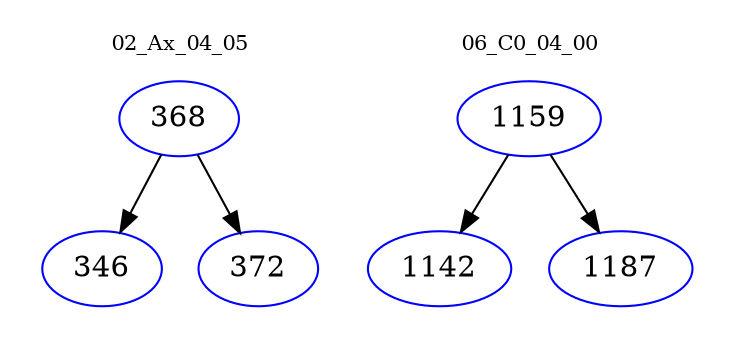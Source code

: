 digraph{
subgraph cluster_0 {
color = white
label = "02_Ax_04_05";
fontsize=10;
T0_368 [label="368", color="blue"]
T0_368 -> T0_346 [color="black"]
T0_346 [label="346", color="blue"]
T0_368 -> T0_372 [color="black"]
T0_372 [label="372", color="blue"]
}
subgraph cluster_1 {
color = white
label = "06_C0_04_00";
fontsize=10;
T1_1159 [label="1159", color="blue"]
T1_1159 -> T1_1142 [color="black"]
T1_1142 [label="1142", color="blue"]
T1_1159 -> T1_1187 [color="black"]
T1_1187 [label="1187", color="blue"]
}
}
